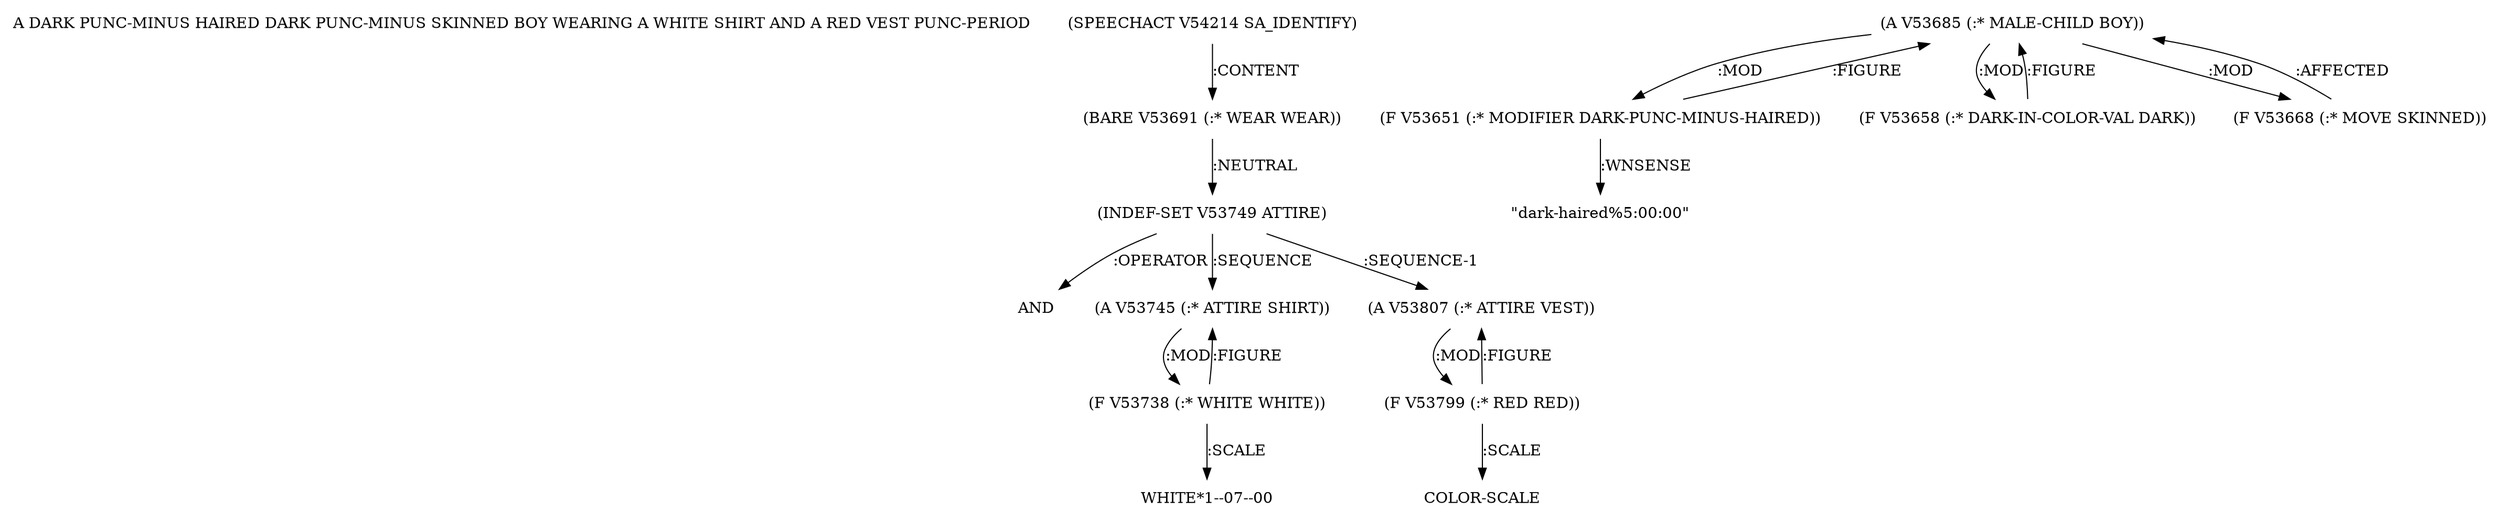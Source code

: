 digraph Terms {
  node [shape=none]
  "A DARK PUNC-MINUS HAIRED DARK PUNC-MINUS SKINNED BOY WEARING A WHITE SHIRT AND A RED VEST PUNC-PERIOD"
  "V54214" [label="(SPEECHACT V54214 SA_IDENTIFY)"]
  "V54214" -> "V53691" [label=":CONTENT"]
  "V53691" [label="(BARE V53691 (:* WEAR WEAR))"]
  "V53691" -> "V53749" [label=":NEUTRAL"]
  "V53749" [label="(INDEF-SET V53749 ATTIRE)"]
  "V53749" -> "NT62834" [label=":OPERATOR"]
  "NT62834" [label="AND"]
  "V53749" -> "V53745" [label=":SEQUENCE"]
  "V53749" -> "V53807" [label=":SEQUENCE-1"]
  "V53745" [label="(A V53745 (:* ATTIRE SHIRT))"]
  "V53745" -> "V53738" [label=":MOD"]
  "V53738" [label="(F V53738 (:* WHITE WHITE))"]
  "V53738" -> "V53745" [label=":FIGURE"]
  "V53738" -> "NT62835" [label=":SCALE"]
  "NT62835" [label="WHITE*1--07--00"]
  "V53807" [label="(A V53807 (:* ATTIRE VEST))"]
  "V53807" -> "V53799" [label=":MOD"]
  "V53799" [label="(F V53799 (:* RED RED))"]
  "V53799" -> "V53807" [label=":FIGURE"]
  "V53799" -> "NT62836" [label=":SCALE"]
  "NT62836" [label="COLOR-SCALE"]
  "V53685" [label="(A V53685 (:* MALE-CHILD BOY))"]
  "V53685" -> "V53651" [label=":MOD"]
  "V53685" -> "V53658" [label=":MOD"]
  "V53685" -> "V53668" [label=":MOD"]
  "V53651" [label="(F V53651 (:* MODIFIER DARK-PUNC-MINUS-HAIRED))"]
  "V53651" -> "V53685" [label=":FIGURE"]
  "V53651" -> "NT62837" [label=":WNSENSE"]
  "NT62837" [label="\"dark-haired%5:00:00\""]
  "V53658" [label="(F V53658 (:* DARK-IN-COLOR-VAL DARK))"]
  "V53658" -> "V53685" [label=":FIGURE"]
  "V53668" [label="(F V53668 (:* MOVE SKINNED))"]
  "V53668" -> "V53685" [label=":AFFECTED"]
}
